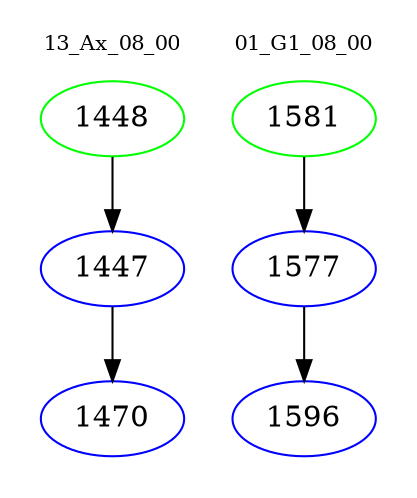 digraph{
subgraph cluster_0 {
color = white
label = "13_Ax_08_00";
fontsize=10;
T0_1448 [label="1448", color="green"]
T0_1448 -> T0_1447 [color="black"]
T0_1447 [label="1447", color="blue"]
T0_1447 -> T0_1470 [color="black"]
T0_1470 [label="1470", color="blue"]
}
subgraph cluster_1 {
color = white
label = "01_G1_08_00";
fontsize=10;
T1_1581 [label="1581", color="green"]
T1_1581 -> T1_1577 [color="black"]
T1_1577 [label="1577", color="blue"]
T1_1577 -> T1_1596 [color="black"]
T1_1596 [label="1596", color="blue"]
}
}
